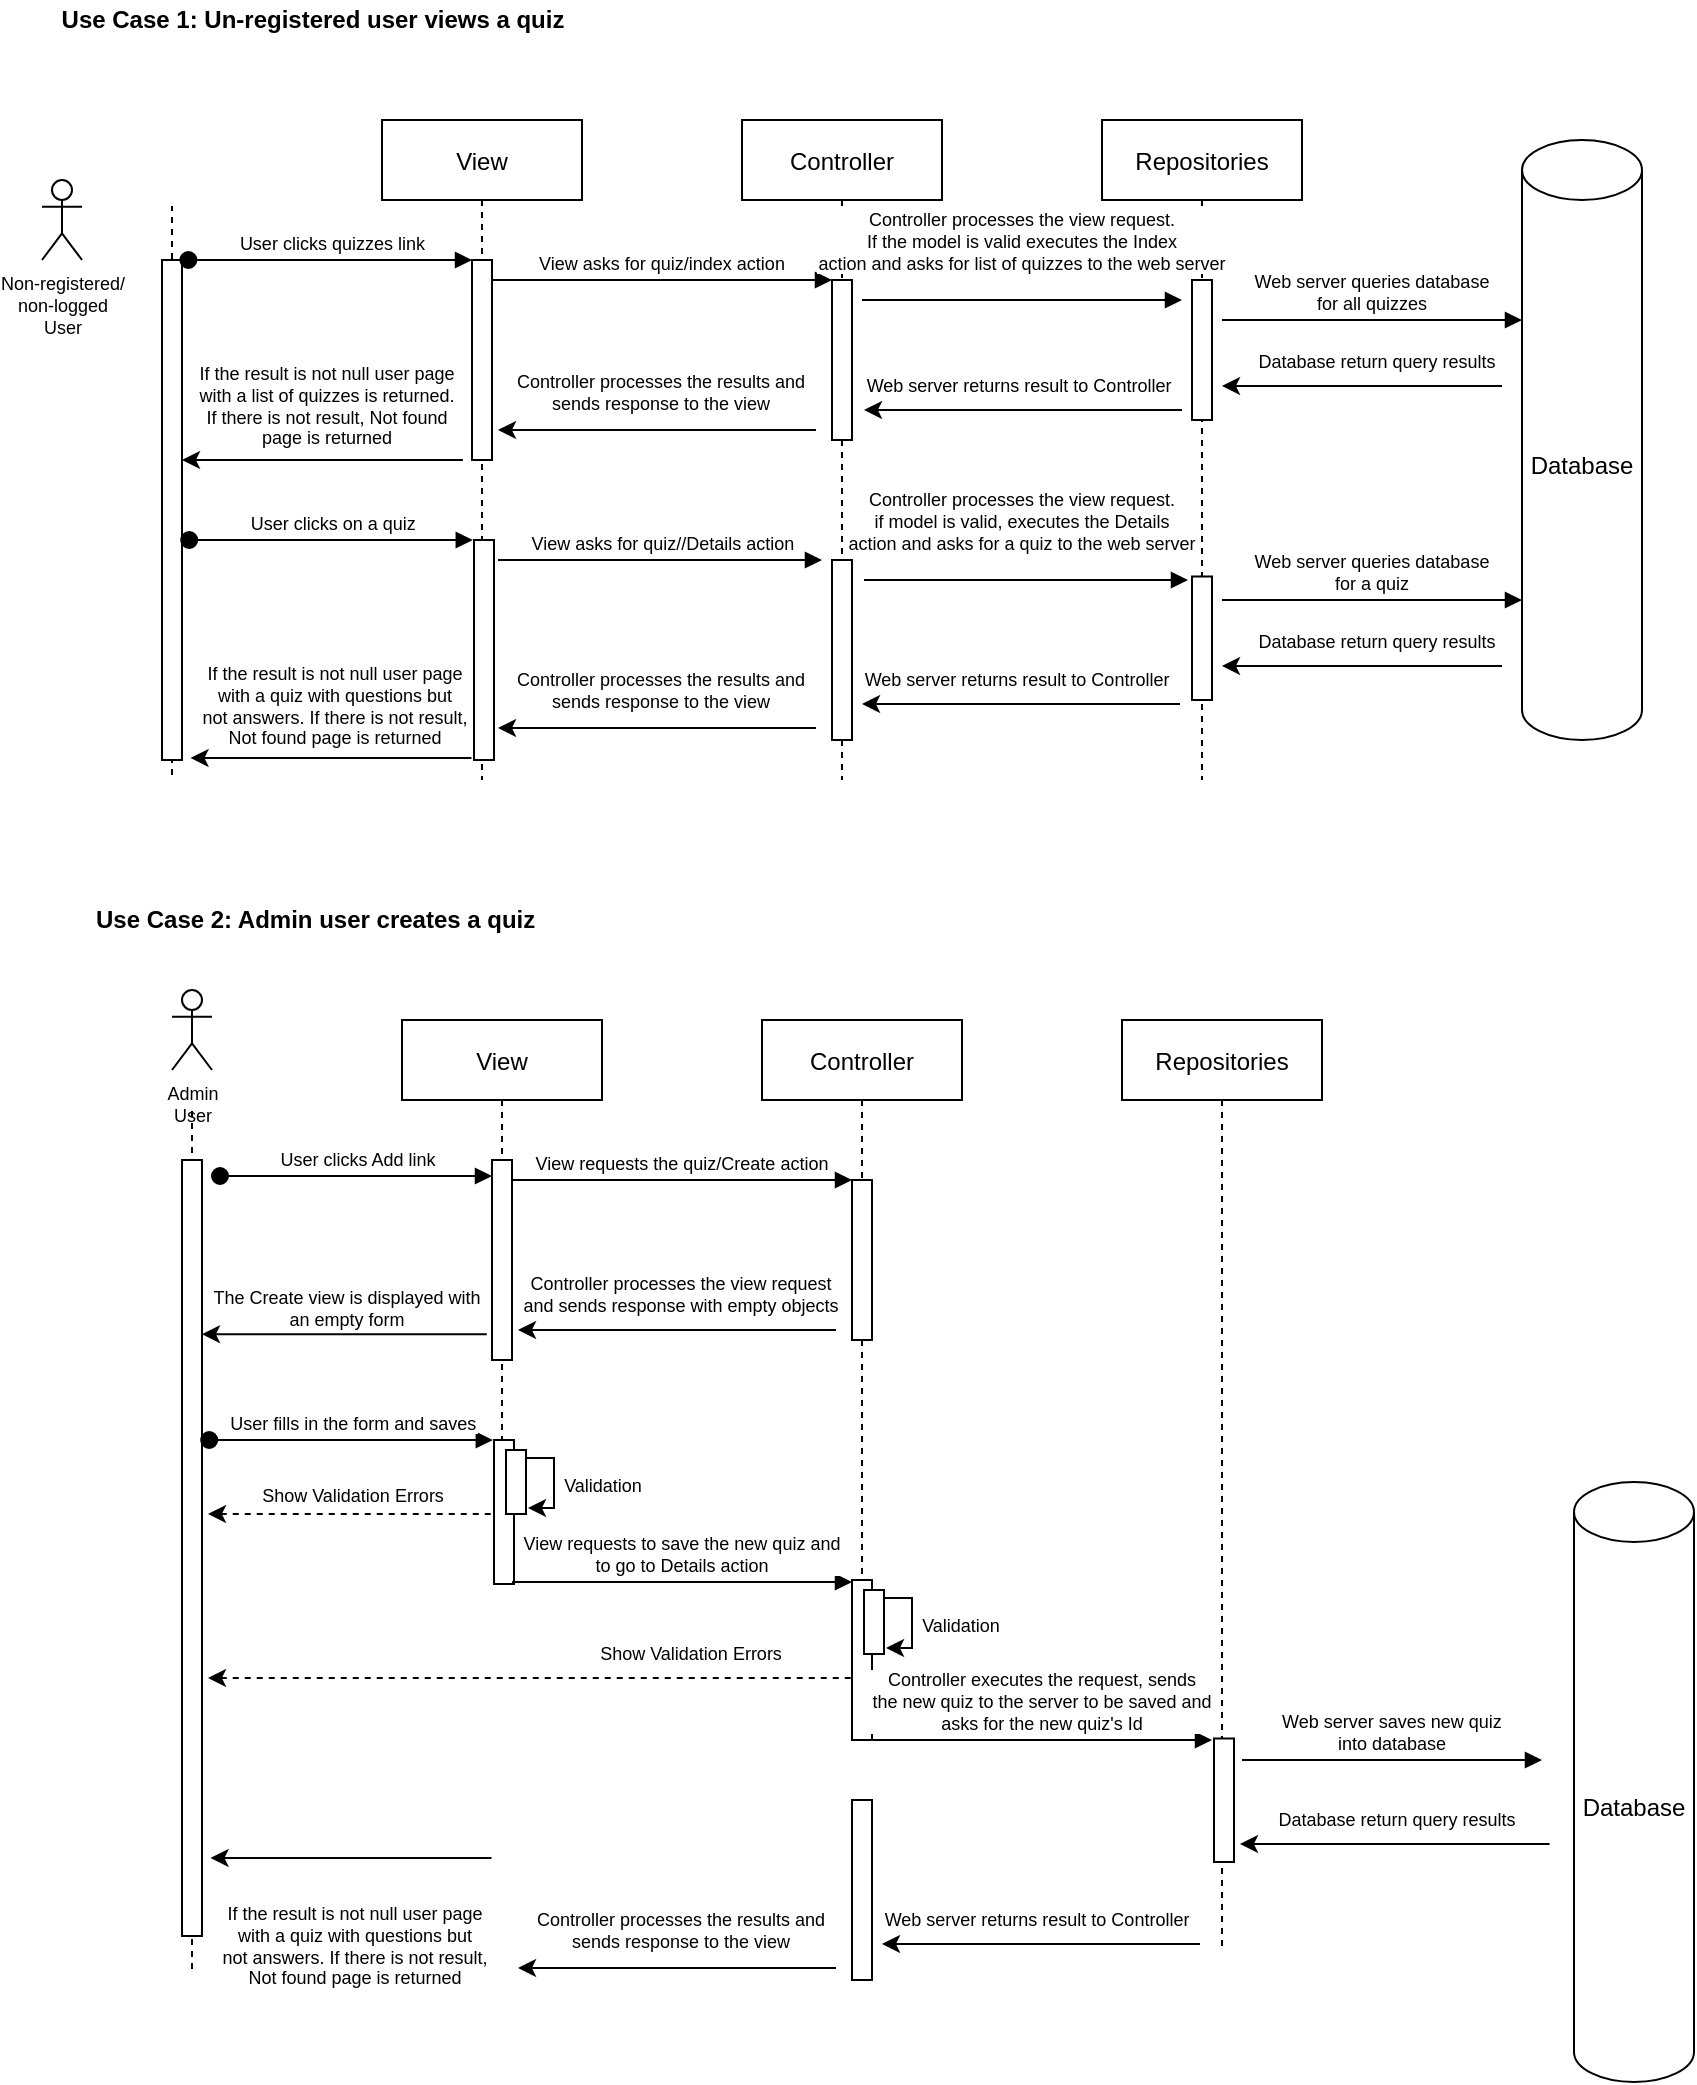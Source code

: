 <mxfile version="14.2.7" type="device"><diagram id="kgpKYQtTHZ0yAKxKKP6v" name="Page-1"><mxGraphModel dx="1037" dy="575" grid="0" gridSize="10" guides="1" tooltips="1" connect="1" arrows="1" fold="1" page="1" pageScale="1" pageWidth="850" pageHeight="1100" math="0" shadow="0"><root><mxCell id="0"/><mxCell id="1" parent="0"/><mxCell id="wVUSDzTmB8TUutid4uEc-138" style="edgeStyle=orthogonalEdgeStyle;rounded=0;orthogonalLoop=1;jettySize=auto;html=1;startArrow=classic;startFill=1;endArrow=none;endFill=0;fontSize=9;" edge="1" parent="1" target="wVUSDzTmB8TUutid4uEc-129"><mxGeometry relative="1" as="geometry"><mxPoint x="273" y="774" as="sourcePoint"/><Array as="points"><mxPoint x="273" y="774"/><mxPoint x="286" y="774"/><mxPoint x="286" y="749"/></Array></mxGeometry></mxCell><mxCell id="wVUSDzTmB8TUutid4uEc-66" value="" style="endArrow=none;dashed=1;html=1;fontSize=9;exitX=0.5;exitY=1.018;exitDx=0;exitDy=0;exitPerimeter=0;" edge="1" parent="1"><mxGeometry width="50" height="50" relative="1" as="geometry"><mxPoint x="95" y="407.5" as="sourcePoint"/><mxPoint x="95" y="123" as="targetPoint"/></mxGeometry></mxCell><mxCell id="3nuBFxr9cyL0pnOWT2aG-1" value="View" style="shape=umlLifeline;perimeter=lifelinePerimeter;container=1;collapsible=0;recursiveResize=0;rounded=0;shadow=0;strokeWidth=1;" parent="1" vertex="1"><mxGeometry x="200" y="80" width="100" height="330" as="geometry"/></mxCell><mxCell id="3nuBFxr9cyL0pnOWT2aG-2" value="" style="points=[];perimeter=orthogonalPerimeter;rounded=0;shadow=0;strokeWidth=1;" parent="3nuBFxr9cyL0pnOWT2aG-1" vertex="1"><mxGeometry x="45" y="70" width="10" height="100" as="geometry"/></mxCell><mxCell id="3nuBFxr9cyL0pnOWT2aG-5" value="Controller" style="shape=umlLifeline;perimeter=lifelinePerimeter;container=1;collapsible=0;recursiveResize=0;rounded=0;shadow=0;strokeWidth=1;" parent="1" vertex="1"><mxGeometry x="380" y="80" width="100" height="330" as="geometry"/></mxCell><mxCell id="3nuBFxr9cyL0pnOWT2aG-6" value="" style="points=[];perimeter=orthogonalPerimeter;rounded=0;shadow=0;strokeWidth=1;" parent="3nuBFxr9cyL0pnOWT2aG-5" vertex="1"><mxGeometry x="45" y="80" width="10" height="80" as="geometry"/></mxCell><mxCell id="3nuBFxr9cyL0pnOWT2aG-8" value="View asks for quiz/index action" style="verticalAlign=bottom;endArrow=block;entryX=0;entryY=0;shadow=0;strokeWidth=1;fontSize=9;" parent="1" source="3nuBFxr9cyL0pnOWT2aG-2" target="3nuBFxr9cyL0pnOWT2aG-6" edge="1"><mxGeometry relative="1" as="geometry"><mxPoint x="355" y="160" as="sourcePoint"/></mxGeometry></mxCell><mxCell id="wVUSDzTmB8TUutid4uEc-2" value="Repositories" style="shape=umlLifeline;perimeter=lifelinePerimeter;container=1;collapsible=0;recursiveResize=0;rounded=0;shadow=0;strokeWidth=1;" vertex="1" parent="1"><mxGeometry x="560" y="80" width="100" height="330" as="geometry"/></mxCell><mxCell id="wVUSDzTmB8TUutid4uEc-3" value="" style="points=[];perimeter=orthogonalPerimeter;rounded=0;shadow=0;strokeWidth=1;" vertex="1" parent="wVUSDzTmB8TUutid4uEc-2"><mxGeometry x="45" y="80" width="10" height="70" as="geometry"/></mxCell><mxCell id="wVUSDzTmB8TUutid4uEc-63" value="" style="points=[];perimeter=orthogonalPerimeter;rounded=0;shadow=0;strokeWidth=1;" vertex="1" parent="wVUSDzTmB8TUutid4uEc-2"><mxGeometry x="45" y="228.25" width="10" height="61.75" as="geometry"/></mxCell><mxCell id="wVUSDzTmB8TUutid4uEc-4" value="Database" style="shape=cylinder3;whiteSpace=wrap;html=1;boundedLbl=1;backgroundOutline=1;size=15;" vertex="1" parent="1"><mxGeometry x="770" y="90" width="60" height="300" as="geometry"/></mxCell><mxCell id="wVUSDzTmB8TUutid4uEc-5" value="&lt;b&gt;Use Case 1: Un-registered user views a quiz&lt;/b&gt;" style="text;html=1;align=center;verticalAlign=middle;resizable=0;points=[];autosize=1;" vertex="1" parent="1"><mxGeometry x="30" y="20" width="270" height="20" as="geometry"/></mxCell><mxCell id="wVUSDzTmB8TUutid4uEc-10" value="" style="points=[];perimeter=orthogonalPerimeter;rounded=0;shadow=0;strokeWidth=1;" vertex="1" parent="1"><mxGeometry x="90" y="150" width="10" height="250" as="geometry"/></mxCell><mxCell id="3nuBFxr9cyL0pnOWT2aG-3" value="User clicks quizzes link" style="verticalAlign=bottom;startArrow=oval;endArrow=block;startSize=8;shadow=0;strokeWidth=1;exitX=1.32;exitY=0;exitDx=0;exitDy=0;exitPerimeter=0;fontSize=9;" parent="1" target="3nuBFxr9cyL0pnOWT2aG-2" edge="1" source="wVUSDzTmB8TUutid4uEc-10"><mxGeometry x="0.016" relative="1" as="geometry"><mxPoint x="185" y="150" as="sourcePoint"/><mxPoint as="offset"/></mxGeometry></mxCell><mxCell id="wVUSDzTmB8TUutid4uEc-12" value="Controller processes the view request.&#10;If the model is valid executes the Index &#10;action and asks for list of quizzes to the web server" style="verticalAlign=bottom;endArrow=block;shadow=0;strokeWidth=1;fontSize=9;" edge="1" parent="1"><mxGeometry y="10" relative="1" as="geometry"><mxPoint x="440" y="170.0" as="sourcePoint"/><mxPoint x="600" y="170" as="targetPoint"/><mxPoint as="offset"/></mxGeometry></mxCell><mxCell id="wVUSDzTmB8TUutid4uEc-14" value="Web server queries database&#10;for all quizzes" style="verticalAlign=bottom;endArrow=block;shadow=0;strokeWidth=1;fontSize=9;" edge="1" parent="1"><mxGeometry relative="1" as="geometry"><mxPoint x="620" y="180" as="sourcePoint"/><mxPoint x="770" y="180" as="targetPoint"/></mxGeometry></mxCell><mxCell id="wVUSDzTmB8TUutid4uEc-17" value="" style="group" vertex="1" connectable="0" parent="1"><mxGeometry x="620" y="191" width="142" height="22" as="geometry"/></mxCell><mxCell id="wVUSDzTmB8TUutid4uEc-15" value="" style="endArrow=classic;html=1;fontSize=9;" edge="1" parent="wVUSDzTmB8TUutid4uEc-17"><mxGeometry width="50" height="50" relative="1" as="geometry"><mxPoint x="140" y="22" as="sourcePoint"/><mxPoint y="22" as="targetPoint"/></mxGeometry></mxCell><mxCell id="wVUSDzTmB8TUutid4uEc-16" value="&lt;span style=&quot;background-color: rgb(255 , 255 , 255)&quot;&gt;Database return query results&lt;/span&gt;" style="text;html=1;align=center;verticalAlign=middle;resizable=0;points=[];autosize=1;fontSize=9;" vertex="1" parent="wVUSDzTmB8TUutid4uEc-17"><mxGeometry x="12" width="130" height="20" as="geometry"/></mxCell><mxCell id="wVUSDzTmB8TUutid4uEc-24" value="" style="group" vertex="1" connectable="0" parent="1"><mxGeometry x="441" y="203" width="162" height="22" as="geometry"/></mxCell><mxCell id="wVUSDzTmB8TUutid4uEc-25" value="" style="endArrow=classic;html=1;fontSize=9;" edge="1" parent="wVUSDzTmB8TUutid4uEc-24"><mxGeometry width="50" height="50" relative="1" as="geometry"><mxPoint x="159" y="22" as="sourcePoint"/><mxPoint y="22" as="targetPoint"/></mxGeometry></mxCell><mxCell id="wVUSDzTmB8TUutid4uEc-26" value="&lt;span style=&quot;background-color: rgb(255 , 255 , 255)&quot;&gt;Web server returns result to Controller&lt;/span&gt;" style="text;html=1;align=center;verticalAlign=middle;resizable=0;points=[];autosize=1;fontSize=9;" vertex="1" parent="wVUSDzTmB8TUutid4uEc-24"><mxGeometry x="-8" width="170" height="20" as="geometry"/></mxCell><mxCell id="wVUSDzTmB8TUutid4uEc-32" value="" style="group" vertex="1" connectable="0" parent="1"><mxGeometry x="258" y="201" width="167" height="34" as="geometry"/></mxCell><mxCell id="wVUSDzTmB8TUutid4uEc-28" value="" style="group" vertex="1" connectable="0" parent="wVUSDzTmB8TUutid4uEc-32"><mxGeometry y="12" width="167" height="22" as="geometry"/></mxCell><mxCell id="wVUSDzTmB8TUutid4uEc-29" value="" style="endArrow=classic;html=1;fontSize=9;" edge="1" parent="wVUSDzTmB8TUutid4uEc-28"><mxGeometry width="50" height="50" relative="1" as="geometry"><mxPoint x="159" y="22" as="sourcePoint"/><mxPoint y="22" as="targetPoint"/></mxGeometry></mxCell><mxCell id="wVUSDzTmB8TUutid4uEc-30" value="&lt;span style=&quot;background-color: rgb(255 , 255 , 255)&quot;&gt;Controller processes the results and&lt;br&gt;sends response to the view&lt;br&gt;&lt;/span&gt;" style="text;html=1;align=center;verticalAlign=middle;resizable=0;points=[];autosize=1;fontSize=9;" vertex="1" parent="wVUSDzTmB8TUutid4uEc-32"><mxGeometry x="1" width="160" height="30" as="geometry"/></mxCell><mxCell id="wVUSDzTmB8TUutid4uEc-33" value="" style="group" vertex="1" connectable="0" parent="1"><mxGeometry x="91" y="208" width="167" height="51" as="geometry"/></mxCell><mxCell id="wVUSDzTmB8TUutid4uEc-34" value="" style="group" vertex="1" connectable="0" parent="wVUSDzTmB8TUutid4uEc-33"><mxGeometry y="15.3" width="167" height="28.05" as="geometry"/></mxCell><mxCell id="wVUSDzTmB8TUutid4uEc-36" value="&lt;span style=&quot;background-color: rgb(255 , 255 , 255)&quot;&gt;If the result is not null user page&lt;br&gt;with a list of quizzes is returned.&lt;br&gt;If there is not result, Not found&lt;br&gt;page is returned&lt;br&gt;&lt;/span&gt;" style="text;html=1;align=center;verticalAlign=middle;resizable=0;points=[];autosize=1;fontSize=9;" vertex="1" parent="wVUSDzTmB8TUutid4uEc-33"><mxGeometry x="11" y="-9.75" width="140" height="50" as="geometry"/></mxCell><mxCell id="wVUSDzTmB8TUutid4uEc-35" value="" style="endArrow=classic;html=1;fontSize=9;exitX=0.989;exitY=1.035;exitDx=0;exitDy=0;exitPerimeter=0;" edge="1" parent="1" source="wVUSDzTmB8TUutid4uEc-36" target="wVUSDzTmB8TUutid4uEc-10"><mxGeometry width="50" height="50" relative="1" as="geometry"><mxPoint x="250" y="235.35" as="sourcePoint"/><mxPoint x="91" y="235.35" as="targetPoint"/></mxGeometry></mxCell><mxCell id="wVUSDzTmB8TUutid4uEc-37" value="User clicks on a quiz" style="verticalAlign=bottom;startArrow=oval;endArrow=block;startSize=8;shadow=0;strokeWidth=1;exitX=1.32;exitY=0;exitDx=0;exitDy=0;exitPerimeter=0;fontSize=9;startFill=1;" edge="1" parent="1"><mxGeometry x="0.016" relative="1" as="geometry"><mxPoint x="103.6" y="290" as="sourcePoint"/><mxPoint x="245.4" y="290" as="targetPoint"/><mxPoint as="offset"/></mxGeometry></mxCell><mxCell id="wVUSDzTmB8TUutid4uEc-39" value="View asks for quiz//Details action" style="verticalAlign=bottom;startArrow=none;endArrow=block;startSize=8;shadow=0;strokeWidth=1;exitX=1.32;exitY=0;exitDx=0;exitDy=0;exitPerimeter=0;fontSize=9;startFill=0;" edge="1" parent="1"><mxGeometry x="0.016" relative="1" as="geometry"><mxPoint x="258.0" y="300" as="sourcePoint"/><mxPoint x="420" y="300" as="targetPoint"/><mxPoint as="offset"/></mxGeometry></mxCell><mxCell id="wVUSDzTmB8TUutid4uEc-40" value="Controller processes the view request.&#10;if model is valid, executes the Details&#10;action and asks for a quiz to the web server" style="verticalAlign=bottom;startArrow=none;endArrow=block;startSize=8;shadow=0;strokeWidth=1;exitX=1.32;exitY=0;exitDx=0;exitDy=0;exitPerimeter=0;fontSize=9;startFill=0;" edge="1" parent="1"><mxGeometry x="-0.025" y="10" relative="1" as="geometry"><mxPoint x="441" y="310" as="sourcePoint"/><mxPoint x="603" y="310" as="targetPoint"/><mxPoint as="offset"/></mxGeometry></mxCell><mxCell id="wVUSDzTmB8TUutid4uEc-44" value="Web server queries database&#10;for a quiz" style="verticalAlign=bottom;endArrow=block;shadow=0;strokeWidth=1;fontSize=9;" edge="1" parent="1"><mxGeometry relative="1" as="geometry"><mxPoint x="620" y="320" as="sourcePoint"/><mxPoint x="770" y="320" as="targetPoint"/></mxGeometry></mxCell><mxCell id="wVUSDzTmB8TUutid4uEc-45" value="" style="group" vertex="1" connectable="0" parent="1"><mxGeometry x="620" y="331" width="142" height="22" as="geometry"/></mxCell><mxCell id="wVUSDzTmB8TUutid4uEc-46" value="" style="endArrow=classic;html=1;fontSize=9;" edge="1" parent="wVUSDzTmB8TUutid4uEc-45"><mxGeometry width="50" height="50" relative="1" as="geometry"><mxPoint x="140" y="22" as="sourcePoint"/><mxPoint y="22" as="targetPoint"/></mxGeometry></mxCell><mxCell id="wVUSDzTmB8TUutid4uEc-47" value="&lt;span style=&quot;background-color: rgb(255 , 255 , 255)&quot;&gt;Database return query results&lt;/span&gt;" style="text;html=1;align=center;verticalAlign=middle;resizable=0;points=[];autosize=1;fontSize=9;" vertex="1" parent="wVUSDzTmB8TUutid4uEc-45"><mxGeometry x="12" width="130" height="20" as="geometry"/></mxCell><mxCell id="wVUSDzTmB8TUutid4uEc-48" value="" style="group" vertex="1" connectable="0" parent="1"><mxGeometry x="440" y="350" width="162" height="60" as="geometry"/></mxCell><mxCell id="wVUSDzTmB8TUutid4uEc-49" value="" style="endArrow=classic;html=1;fontSize=9;" edge="1" parent="wVUSDzTmB8TUutid4uEc-48"><mxGeometry width="50" height="50" relative="1" as="geometry"><mxPoint x="159" y="22" as="sourcePoint"/><mxPoint y="22" as="targetPoint"/></mxGeometry></mxCell><mxCell id="wVUSDzTmB8TUutid4uEc-50" value="&lt;span style=&quot;background-color: rgb(255 , 255 , 255)&quot;&gt;Web server returns result to Controller&lt;/span&gt;" style="text;html=1;align=center;verticalAlign=middle;resizable=0;points=[];autosize=1;fontSize=9;" vertex="1" parent="wVUSDzTmB8TUutid4uEc-48"><mxGeometry x="-8" width="170" height="20" as="geometry"/></mxCell><mxCell id="wVUSDzTmB8TUutid4uEc-62" value="" style="points=[];perimeter=orthogonalPerimeter;rounded=0;shadow=0;strokeWidth=1;" vertex="1" parent="wVUSDzTmB8TUutid4uEc-48"><mxGeometry x="-15" y="-50" width="10" height="90" as="geometry"/></mxCell><mxCell id="wVUSDzTmB8TUutid4uEc-51" value="" style="group" vertex="1" connectable="0" parent="1"><mxGeometry x="258" y="350" width="167" height="34" as="geometry"/></mxCell><mxCell id="wVUSDzTmB8TUutid4uEc-52" value="" style="group" vertex="1" connectable="0" parent="wVUSDzTmB8TUutid4uEc-51"><mxGeometry y="12" width="167" height="22" as="geometry"/></mxCell><mxCell id="wVUSDzTmB8TUutid4uEc-53" value="" style="endArrow=classic;html=1;fontSize=9;" edge="1" parent="wVUSDzTmB8TUutid4uEc-52"><mxGeometry width="50" height="50" relative="1" as="geometry"><mxPoint x="159" y="22" as="sourcePoint"/><mxPoint y="22" as="targetPoint"/></mxGeometry></mxCell><mxCell id="wVUSDzTmB8TUutid4uEc-54" value="&lt;span style=&quot;background-color: rgb(255 , 255 , 255)&quot;&gt;Controller processes the results and&lt;br&gt;sends response to the view&lt;br&gt;&lt;/span&gt;" style="text;html=1;align=center;verticalAlign=middle;resizable=0;points=[];autosize=1;fontSize=9;" vertex="1" parent="wVUSDzTmB8TUutid4uEc-51"><mxGeometry x="1" width="160" height="30" as="geometry"/></mxCell><mxCell id="wVUSDzTmB8TUutid4uEc-55" value="" style="group" vertex="1" connectable="0" parent="1"><mxGeometry x="95" y="358" width="167" height="51" as="geometry"/></mxCell><mxCell id="wVUSDzTmB8TUutid4uEc-56" value="" style="group" vertex="1" connectable="0" parent="wVUSDzTmB8TUutid4uEc-55"><mxGeometry y="15.3" width="167" height="28.05" as="geometry"/></mxCell><mxCell id="wVUSDzTmB8TUutid4uEc-57" value="&lt;span style=&quot;background-color: rgb(255 , 255 , 255)&quot;&gt;If the result is not null user page&lt;br&gt;with a quiz with questions but&lt;br&gt;not answers. If there is not result,&lt;br&gt;Not found page is returned&lt;br&gt;&lt;/span&gt;" style="text;html=1;align=center;verticalAlign=middle;resizable=0;points=[];autosize=1;fontSize=9;" vertex="1" parent="wVUSDzTmB8TUutid4uEc-55"><mxGeometry x="6" y="-9.75" width="150" height="50" as="geometry"/></mxCell><mxCell id="wVUSDzTmB8TUutid4uEc-59" value="" style="endArrow=classic;html=1;fontSize=9;exitX=0.989;exitY=1.035;exitDx=0;exitDy=0;exitPerimeter=0;" edge="1" parent="1"><mxGeometry width="50" height="50" relative="1" as="geometry"><mxPoint x="244.73" y="399" as="sourcePoint"/><mxPoint x="104.27" y="399" as="targetPoint"/></mxGeometry></mxCell><mxCell id="wVUSDzTmB8TUutid4uEc-61" value="" style="points=[];perimeter=orthogonalPerimeter;rounded=0;shadow=0;strokeWidth=1;" vertex="1" parent="1"><mxGeometry x="246" y="290" width="10" height="110" as="geometry"/></mxCell><mxCell id="wVUSDzTmB8TUutid4uEc-80" value="Non-registered/&lt;br&gt;non-logged&lt;br&gt;User&lt;br&gt;" style="shape=umlActor;verticalLabelPosition=bottom;verticalAlign=top;html=1;outlineConnect=0;fontSize=9;" vertex="1" parent="1"><mxGeometry x="30" y="110" width="20" height="40" as="geometry"/></mxCell><mxCell id="wVUSDzTmB8TUutid4uEc-131" value="" style="group" vertex="1" connectable="0" parent="1"><mxGeometry x="40" y="470" width="816" height="591" as="geometry"/></mxCell><mxCell id="wVUSDzTmB8TUutid4uEc-81" value="" style="endArrow=none;dashed=1;html=1;fontSize=9;" edge="1" parent="wVUSDzTmB8TUutid4uEc-131"><mxGeometry width="50" height="50" relative="1" as="geometry"><mxPoint x="65" y="534.552" as="sourcePoint"/><mxPoint x="65" y="103" as="targetPoint"/></mxGeometry></mxCell><mxCell id="wVUSDzTmB8TUutid4uEc-82" value="View" style="shape=umlLifeline;perimeter=lifelinePerimeter;container=1;collapsible=0;recursiveResize=0;rounded=0;shadow=0;strokeWidth=1;" vertex="1" parent="wVUSDzTmB8TUutid4uEc-131"><mxGeometry x="170" y="60" width="100" height="281" as="geometry"/></mxCell><mxCell id="wVUSDzTmB8TUutid4uEc-83" value="" style="points=[];perimeter=orthogonalPerimeter;rounded=0;shadow=0;strokeWidth=1;" vertex="1" parent="wVUSDzTmB8TUutid4uEc-82"><mxGeometry x="45" y="70" width="10" height="100" as="geometry"/></mxCell><mxCell id="wVUSDzTmB8TUutid4uEc-84" value="Controller" style="shape=umlLifeline;perimeter=lifelinePerimeter;container=1;collapsible=0;recursiveResize=0;rounded=0;shadow=0;strokeWidth=1;" vertex="1" parent="wVUSDzTmB8TUutid4uEc-131"><mxGeometry x="350" y="60" width="100" height="330" as="geometry"/></mxCell><mxCell id="wVUSDzTmB8TUutid4uEc-85" value="" style="points=[];perimeter=orthogonalPerimeter;rounded=0;shadow=0;strokeWidth=1;" vertex="1" parent="wVUSDzTmB8TUutid4uEc-84"><mxGeometry x="45" y="80" width="10" height="80" as="geometry"/></mxCell><mxCell id="wVUSDzTmB8TUutid4uEc-86" value="View requests the quiz/Create action" style="verticalAlign=bottom;endArrow=block;entryX=0;entryY=0;shadow=0;strokeWidth=1;fontSize=9;" edge="1" parent="wVUSDzTmB8TUutid4uEc-131" source="wVUSDzTmB8TUutid4uEc-83" target="wVUSDzTmB8TUutid4uEc-85"><mxGeometry relative="1" as="geometry"><mxPoint x="325" y="140" as="sourcePoint"/></mxGeometry></mxCell><mxCell id="wVUSDzTmB8TUutid4uEc-87" value="Repositories" style="shape=umlLifeline;perimeter=lifelinePerimeter;container=1;collapsible=0;recursiveResize=0;rounded=0;shadow=0;strokeWidth=1;" vertex="1" parent="wVUSDzTmB8TUutid4uEc-131"><mxGeometry x="530" y="60" width="100" height="464" as="geometry"/></mxCell><mxCell id="wVUSDzTmB8TUutid4uEc-89" value="" style="points=[];perimeter=orthogonalPerimeter;rounded=0;shadow=0;strokeWidth=1;" vertex="1" parent="wVUSDzTmB8TUutid4uEc-87"><mxGeometry x="46" y="359.25" width="10" height="61.75" as="geometry"/></mxCell><mxCell id="wVUSDzTmB8TUutid4uEc-91" value="&lt;b&gt;Use Case 2: Admin user creates a quiz&lt;/b&gt;" style="text;html=1;align=left;verticalAlign=middle;resizable=0;points=[];autosize=1;" vertex="1" parent="wVUSDzTmB8TUutid4uEc-131"><mxGeometry x="15" width="240" height="20" as="geometry"/></mxCell><mxCell id="wVUSDzTmB8TUutid4uEc-92" value="" style="points=[];perimeter=orthogonalPerimeter;rounded=0;shadow=0;strokeWidth=1;" vertex="1" parent="wVUSDzTmB8TUutid4uEc-131"><mxGeometry x="60" y="130" width="10" height="388" as="geometry"/></mxCell><mxCell id="wVUSDzTmB8TUutid4uEc-93" value="User clicks Add link" style="verticalAlign=bottom;startArrow=oval;endArrow=block;startSize=8;shadow=0;strokeWidth=1;fontSize=9;" edge="1" parent="wVUSDzTmB8TUutid4uEc-131" target="wVUSDzTmB8TUutid4uEc-83"><mxGeometry x="0.016" relative="1" as="geometry"><mxPoint x="79" y="138" as="sourcePoint"/><mxPoint as="offset"/></mxGeometry></mxCell><mxCell id="wVUSDzTmB8TUutid4uEc-102" value="" style="group" vertex="1" connectable="0" parent="wVUSDzTmB8TUutid4uEc-131"><mxGeometry x="228" y="181" width="167" height="34" as="geometry"/></mxCell><mxCell id="wVUSDzTmB8TUutid4uEc-103" value="" style="group" vertex="1" connectable="0" parent="wVUSDzTmB8TUutid4uEc-102"><mxGeometry y="12" width="167" height="22" as="geometry"/></mxCell><mxCell id="wVUSDzTmB8TUutid4uEc-104" value="" style="endArrow=classic;html=1;fontSize=9;" edge="1" parent="wVUSDzTmB8TUutid4uEc-103"><mxGeometry width="50" height="50" relative="1" as="geometry"><mxPoint x="159" y="22" as="sourcePoint"/><mxPoint y="22" as="targetPoint"/></mxGeometry></mxCell><mxCell id="wVUSDzTmB8TUutid4uEc-105" value="&lt;span style=&quot;background-color: rgb(255 , 255 , 255)&quot;&gt;Controller processes the view request&lt;/span&gt;&lt;br style=&quot;padding: 0px ; margin: 0px&quot;&gt;&lt;span style=&quot;background-color: rgb(255 , 255 , 255)&quot;&gt;and sends response with empty objects&lt;/span&gt;&lt;span style=&quot;background-color: rgb(255 , 255 , 255)&quot;&gt;&lt;br&gt;&lt;/span&gt;" style="text;html=1;align=center;verticalAlign=middle;resizable=0;points=[];autosize=1;fontSize=9;" vertex="1" parent="wVUSDzTmB8TUutid4uEc-102"><mxGeometry x="-3" y="3" width="168" height="25" as="geometry"/></mxCell><mxCell id="wVUSDzTmB8TUutid4uEc-106" value="" style="group" vertex="1" connectable="0" parent="wVUSDzTmB8TUutid4uEc-131"><mxGeometry x="61" y="188" width="167" height="51" as="geometry"/></mxCell><mxCell id="wVUSDzTmB8TUutid4uEc-107" value="" style="group" vertex="1" connectable="0" parent="wVUSDzTmB8TUutid4uEc-106"><mxGeometry y="15.3" width="167" height="28.05" as="geometry"/></mxCell><mxCell id="wVUSDzTmB8TUutid4uEc-108" value="&lt;span style=&quot;background-color: rgb(255 , 255 , 255)&quot;&gt;The Create view is displayed with&lt;br&gt;an empty form&lt;br&gt;&lt;/span&gt;" style="text;html=1;align=center;verticalAlign=middle;resizable=0;points=[];autosize=1;fontSize=9;" vertex="1" parent="wVUSDzTmB8TUutid4uEc-106"><mxGeometry x="9" y="3.25" width="144" height="25" as="geometry"/></mxCell><mxCell id="wVUSDzTmB8TUutid4uEc-109" value="" style="endArrow=classic;html=1;fontSize=9;exitX=0.989;exitY=1.035;exitDx=0;exitDy=0;exitPerimeter=0;" edge="1" parent="wVUSDzTmB8TUutid4uEc-131" source="wVUSDzTmB8TUutid4uEc-108" target="wVUSDzTmB8TUutid4uEc-92"><mxGeometry width="50" height="50" relative="1" as="geometry"><mxPoint x="220" y="215.35" as="sourcePoint"/><mxPoint x="61" y="215.35" as="targetPoint"/></mxGeometry></mxCell><mxCell id="wVUSDzTmB8TUutid4uEc-110" value="User fills in the form and saves" style="verticalAlign=bottom;startArrow=oval;endArrow=block;startSize=8;shadow=0;strokeWidth=1;exitX=1.32;exitY=0;exitDx=0;exitDy=0;exitPerimeter=0;fontSize=9;startFill=1;" edge="1" parent="wVUSDzTmB8TUutid4uEc-131"><mxGeometry x="0.016" relative="1" as="geometry"><mxPoint x="73.6" y="270" as="sourcePoint"/><mxPoint x="215.4" y="270" as="targetPoint"/><mxPoint as="offset"/></mxGeometry></mxCell><mxCell id="wVUSDzTmB8TUutid4uEc-113" value="Web server saves new quiz&#10;into database" style="verticalAlign=bottom;endArrow=block;shadow=0;strokeWidth=1;fontSize=9;" edge="1" parent="wVUSDzTmB8TUutid4uEc-131"><mxGeometry relative="1" as="geometry"><mxPoint x="590" y="430" as="sourcePoint"/><mxPoint x="740" y="430" as="targetPoint"/></mxGeometry></mxCell><mxCell id="wVUSDzTmB8TUutid4uEc-117" value="" style="group" vertex="1" connectable="0" parent="wVUSDzTmB8TUutid4uEc-131"><mxGeometry x="410" y="500" width="162" height="60" as="geometry"/></mxCell><mxCell id="wVUSDzTmB8TUutid4uEc-118" value="" style="endArrow=classic;html=1;fontSize=9;" edge="1" parent="wVUSDzTmB8TUutid4uEc-117"><mxGeometry width="50" height="50" relative="1" as="geometry"><mxPoint x="159" y="22" as="sourcePoint"/><mxPoint y="22" as="targetPoint"/></mxGeometry></mxCell><mxCell id="wVUSDzTmB8TUutid4uEc-119" value="&lt;span style=&quot;background-color: rgb(255 , 255 , 255)&quot;&gt;Web server returns result to Controller&lt;/span&gt;" style="text;html=1;align=center;verticalAlign=middle;resizable=0;points=[];autosize=1;fontSize=9;" vertex="1" parent="wVUSDzTmB8TUutid4uEc-117"><mxGeometry x="-8" width="170" height="20" as="geometry"/></mxCell><mxCell id="wVUSDzTmB8TUutid4uEc-120" value="" style="points=[];perimeter=orthogonalPerimeter;rounded=0;shadow=0;strokeWidth=1;" vertex="1" parent="wVUSDzTmB8TUutid4uEc-117"><mxGeometry x="-15" y="-50" width="10" height="90" as="geometry"/></mxCell><mxCell id="wVUSDzTmB8TUutid4uEc-121" value="" style="group" vertex="1" connectable="0" parent="wVUSDzTmB8TUutid4uEc-131"><mxGeometry x="228" y="500" width="167" height="34" as="geometry"/></mxCell><mxCell id="wVUSDzTmB8TUutid4uEc-122" value="" style="group" vertex="1" connectable="0" parent="wVUSDzTmB8TUutid4uEc-121"><mxGeometry y="12" width="167" height="22" as="geometry"/></mxCell><mxCell id="wVUSDzTmB8TUutid4uEc-123" value="" style="endArrow=classic;html=1;fontSize=9;" edge="1" parent="wVUSDzTmB8TUutid4uEc-122"><mxGeometry width="50" height="50" relative="1" as="geometry"><mxPoint x="159" y="22" as="sourcePoint"/><mxPoint y="22" as="targetPoint"/></mxGeometry></mxCell><mxCell id="wVUSDzTmB8TUutid4uEc-124" value="&lt;span style=&quot;background-color: rgb(255 , 255 , 255)&quot;&gt;Controller processes the results and&lt;br&gt;sends response to the view&lt;br&gt;&lt;/span&gt;" style="text;html=1;align=center;verticalAlign=middle;resizable=0;points=[];autosize=1;fontSize=9;" vertex="1" parent="wVUSDzTmB8TUutid4uEc-121"><mxGeometry x="1" width="160" height="30" as="geometry"/></mxCell><mxCell id="wVUSDzTmB8TUutid4uEc-125" value="" style="group" vertex="1" connectable="0" parent="wVUSDzTmB8TUutid4uEc-131"><mxGeometry x="65" y="508" width="167" height="51" as="geometry"/></mxCell><mxCell id="wVUSDzTmB8TUutid4uEc-126" value="" style="group" vertex="1" connectable="0" parent="wVUSDzTmB8TUutid4uEc-125"><mxGeometry y="15.3" width="167" height="28.05" as="geometry"/></mxCell><mxCell id="wVUSDzTmB8TUutid4uEc-127" value="&lt;span style=&quot;background-color: rgb(255 , 255 , 255)&quot;&gt;If the result is not null user page&lt;br&gt;with a quiz with questions but&lt;br&gt;not answers. If there is not result,&lt;br&gt;Not found page is returned&lt;br&gt;&lt;/span&gt;" style="text;html=1;align=center;verticalAlign=middle;resizable=0;points=[];autosize=1;fontSize=9;" vertex="1" parent="wVUSDzTmB8TUutid4uEc-125"><mxGeometry x="6" y="-9.75" width="150" height="50" as="geometry"/></mxCell><mxCell id="wVUSDzTmB8TUutid4uEc-128" value="" style="endArrow=classic;html=1;fontSize=9;exitX=0.989;exitY=1.035;exitDx=0;exitDy=0;exitPerimeter=0;" edge="1" parent="wVUSDzTmB8TUutid4uEc-131"><mxGeometry width="50" height="50" relative="1" as="geometry"><mxPoint x="214.73" y="479" as="sourcePoint"/><mxPoint x="74.27" y="479" as="targetPoint"/></mxGeometry></mxCell><mxCell id="wVUSDzTmB8TUutid4uEc-129" value="" style="points=[];perimeter=orthogonalPerimeter;rounded=0;shadow=0;strokeWidth=1;" vertex="1" parent="wVUSDzTmB8TUutid4uEc-131"><mxGeometry x="216" y="270" width="10" height="72" as="geometry"/></mxCell><mxCell id="wVUSDzTmB8TUutid4uEc-130" value="Admin&lt;br&gt;User" style="shape=umlActor;verticalLabelPosition=bottom;verticalAlign=top;html=1;outlineConnect=0;fontSize=9;" vertex="1" parent="wVUSDzTmB8TUutid4uEc-131"><mxGeometry x="55" y="45" width="20" height="40" as="geometry"/></mxCell><mxCell id="wVUSDzTmB8TUutid4uEc-139" value="Validation" style="text;html=1;align=center;verticalAlign=middle;resizable=0;points=[];autosize=1;fontSize=9;" vertex="1" parent="wVUSDzTmB8TUutid4uEc-131"><mxGeometry x="245" y="286" width="49" height="14" as="geometry"/></mxCell><mxCell id="wVUSDzTmB8TUutid4uEc-140" value="" style="endArrow=none;dashed=1;html=1;fontSize=9;startArrow=classic;startFill=1;" edge="1" parent="wVUSDzTmB8TUutid4uEc-131"><mxGeometry width="50" height="50" relative="1" as="geometry"><mxPoint x="73" y="389" as="sourcePoint"/><mxPoint x="395" y="389" as="targetPoint"/></mxGeometry></mxCell><mxCell id="wVUSDzTmB8TUutid4uEc-141" value="Show Validation Errors" style="text;html=1;align=center;verticalAlign=middle;resizable=0;points=[];autosize=1;fontSize=9;" vertex="1" parent="wVUSDzTmB8TUutid4uEc-131"><mxGeometry x="263.5" y="370" width="101" height="14" as="geometry"/></mxCell><mxCell id="wVUSDzTmB8TUutid4uEc-142" value="" style="points=[];perimeter=orthogonalPerimeter;rounded=0;shadow=0;strokeWidth=1;" vertex="1" parent="wVUSDzTmB8TUutid4uEc-131"><mxGeometry x="222" y="275" width="10" height="32" as="geometry"/></mxCell><mxCell id="wVUSDzTmB8TUutid4uEc-143" value="View requests to save the new quiz and&#10;to go to Details action" style="verticalAlign=bottom;endArrow=block;entryX=0;entryY=0;shadow=0;strokeWidth=1;fontSize=9;" edge="1" parent="wVUSDzTmB8TUutid4uEc-131"><mxGeometry relative="1" as="geometry"><mxPoint x="225" y="341.0" as="sourcePoint"/><mxPoint x="395" y="341.0" as="targetPoint"/></mxGeometry></mxCell><mxCell id="wVUSDzTmB8TUutid4uEc-144" value="" style="points=[];perimeter=orthogonalPerimeter;rounded=0;shadow=0;strokeWidth=1;" vertex="1" parent="wVUSDzTmB8TUutid4uEc-131"><mxGeometry x="395" y="340" width="10" height="80" as="geometry"/></mxCell><mxCell id="wVUSDzTmB8TUutid4uEc-148" value="" style="group" vertex="1" connectable="0" parent="wVUSDzTmB8TUutid4uEc-131"><mxGeometry x="401" y="345" width="72" height="32" as="geometry"/></mxCell><mxCell id="wVUSDzTmB8TUutid4uEc-145" style="edgeStyle=orthogonalEdgeStyle;rounded=0;orthogonalLoop=1;jettySize=auto;html=1;startArrow=classic;startFill=1;endArrow=none;endFill=0;fontSize=9;" edge="1" parent="wVUSDzTmB8TUutid4uEc-148"><mxGeometry relative="1" as="geometry"><mxPoint x="4.0" y="4" as="targetPoint"/><mxPoint x="11" y="29" as="sourcePoint"/><Array as="points"><mxPoint x="11" y="29"/><mxPoint x="24" y="29"/><mxPoint x="24" y="4"/></Array></mxGeometry></mxCell><mxCell id="wVUSDzTmB8TUutid4uEc-146" value="Validation" style="text;html=1;align=center;verticalAlign=middle;resizable=0;points=[];autosize=1;fontSize=9;" vertex="1" parent="wVUSDzTmB8TUutid4uEc-148"><mxGeometry x="23" y="11" width="49" height="14" as="geometry"/></mxCell><mxCell id="wVUSDzTmB8TUutid4uEc-147" value="" style="points=[];perimeter=orthogonalPerimeter;rounded=0;shadow=0;strokeWidth=1;" vertex="1" parent="wVUSDzTmB8TUutid4uEc-148"><mxGeometry width="10" height="32" as="geometry"/></mxCell><mxCell id="wVUSDzTmB8TUutid4uEc-149" value="Show Validation Errors" style="text;html=1;align=center;verticalAlign=middle;resizable=0;points=[];autosize=1;fontSize=9;" vertex="1" parent="wVUSDzTmB8TUutid4uEc-131"><mxGeometry x="94" y="291" width="101" height="14" as="geometry"/></mxCell><mxCell id="wVUSDzTmB8TUutid4uEc-150" value="" style="endArrow=none;dashed=1;html=1;fontSize=9;startArrow=classic;startFill=1;" edge="1" parent="wVUSDzTmB8TUutid4uEc-131"><mxGeometry width="50" height="50" relative="1" as="geometry"><mxPoint x="73.0" y="307" as="sourcePoint"/><mxPoint x="216" y="307" as="targetPoint"/></mxGeometry></mxCell><mxCell id="wVUSDzTmB8TUutid4uEc-151" value="Controller executes the request, sends&#10;the new quiz to the server to be saved and&#10;asks for the new quiz's Id" style="verticalAlign=bottom;endArrow=block;entryX=0;entryY=0;shadow=0;strokeWidth=1;fontSize=9;" edge="1" parent="wVUSDzTmB8TUutid4uEc-131"><mxGeometry relative="1" as="geometry"><mxPoint x="405" y="420" as="sourcePoint"/><mxPoint x="575" y="420" as="targetPoint"/></mxGeometry></mxCell><mxCell id="wVUSDzTmB8TUutid4uEc-90" value="Database" style="shape=cylinder3;whiteSpace=wrap;html=1;boundedLbl=1;backgroundOutline=1;size=15;" vertex="1" parent="wVUSDzTmB8TUutid4uEc-131"><mxGeometry x="756" y="291" width="60" height="300" as="geometry"/></mxCell><mxCell id="wVUSDzTmB8TUutid4uEc-114" value="" style="group" vertex="1" connectable="0" parent="wVUSDzTmB8TUutid4uEc-131"><mxGeometry x="589" y="450" width="157" height="22" as="geometry"/></mxCell><mxCell id="wVUSDzTmB8TUutid4uEc-115" value="" style="endArrow=classic;html=1;fontSize=9;" edge="1" parent="wVUSDzTmB8TUutid4uEc-114"><mxGeometry width="50" height="50" relative="1" as="geometry"><mxPoint x="154.789" y="22" as="sourcePoint"/><mxPoint y="22" as="targetPoint"/></mxGeometry></mxCell><mxCell id="wVUSDzTmB8TUutid4uEc-116" value="&lt;span style=&quot;background-color: rgb(255 , 255 , 255)&quot;&gt;Database return query results&lt;/span&gt;" style="text;html=1;align=center;verticalAlign=middle;resizable=0;points=[];autosize=1;fontSize=9;" vertex="1" parent="wVUSDzTmB8TUutid4uEc-114"><mxGeometry x="13.268" width="130" height="20" as="geometry"/></mxCell></root></mxGraphModel></diagram></mxfile>
